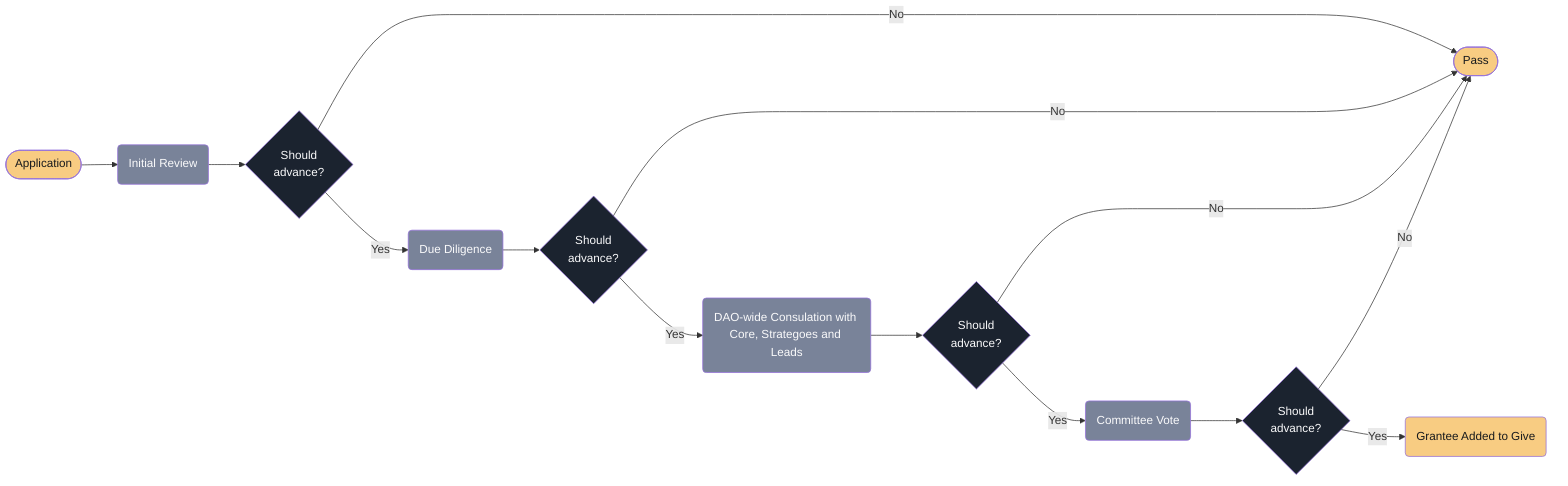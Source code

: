 flowchart LR
%%{init:{'flowchart':{'nodeSpacing': 300}}}%%
%% Nodes
    Application([Application]):::gold
    InitialReview(Initial Review):::blue
    InitialReviewAdvance{Should<br>advance?}:::dark
    DueDiligence(Due Diligence):::blue
    DueDiligenceAdvance{Should<br>advance?}:::dark
    DAOFeedback(DAO-wide Consulation with Core, Strategoes and Leads):::blue
    DAOFeedbackAdvance{Should<br>advance?}:::dark
    CommitteeVote(Committee Vote):::blue
    CommitteeVoteDecision{Should<br>advance?}:::dark
    GranteeAdded(Grantee Added to Give):::gold
    Pass([Pass]):::gold
%% Edges
    Application-->InitialReview
    InitialReview-->InitialReviewAdvance
    InitialReviewAdvance-->|No|Pass
    InitialReviewAdvance-->|Yes|DueDiligence
    DueDiligence-->DueDiligenceAdvance
    DueDiligenceAdvance-->|No|Pass
    DueDiligenceAdvance-->|Yes|DAOFeedback
    DAOFeedback-->DAOFeedbackAdvance
    DAOFeedbackAdvance-->|No|Pass
    DAOFeedbackAdvance-->|Yes|CommitteeVote
    CommitteeVote-->CommitteeVoteDecision
    CommitteeVoteDecision-->|No|Pass
    CommitteeVoteDecision-->|Yes|GranteeAdded
%% Styles
    classDef blue fill:#798399,color:#fafafb;
    classDef dark fill:#1b232f,color:#fafafb;
    classDef gold fill:#f8cc82,color:#181a1d;